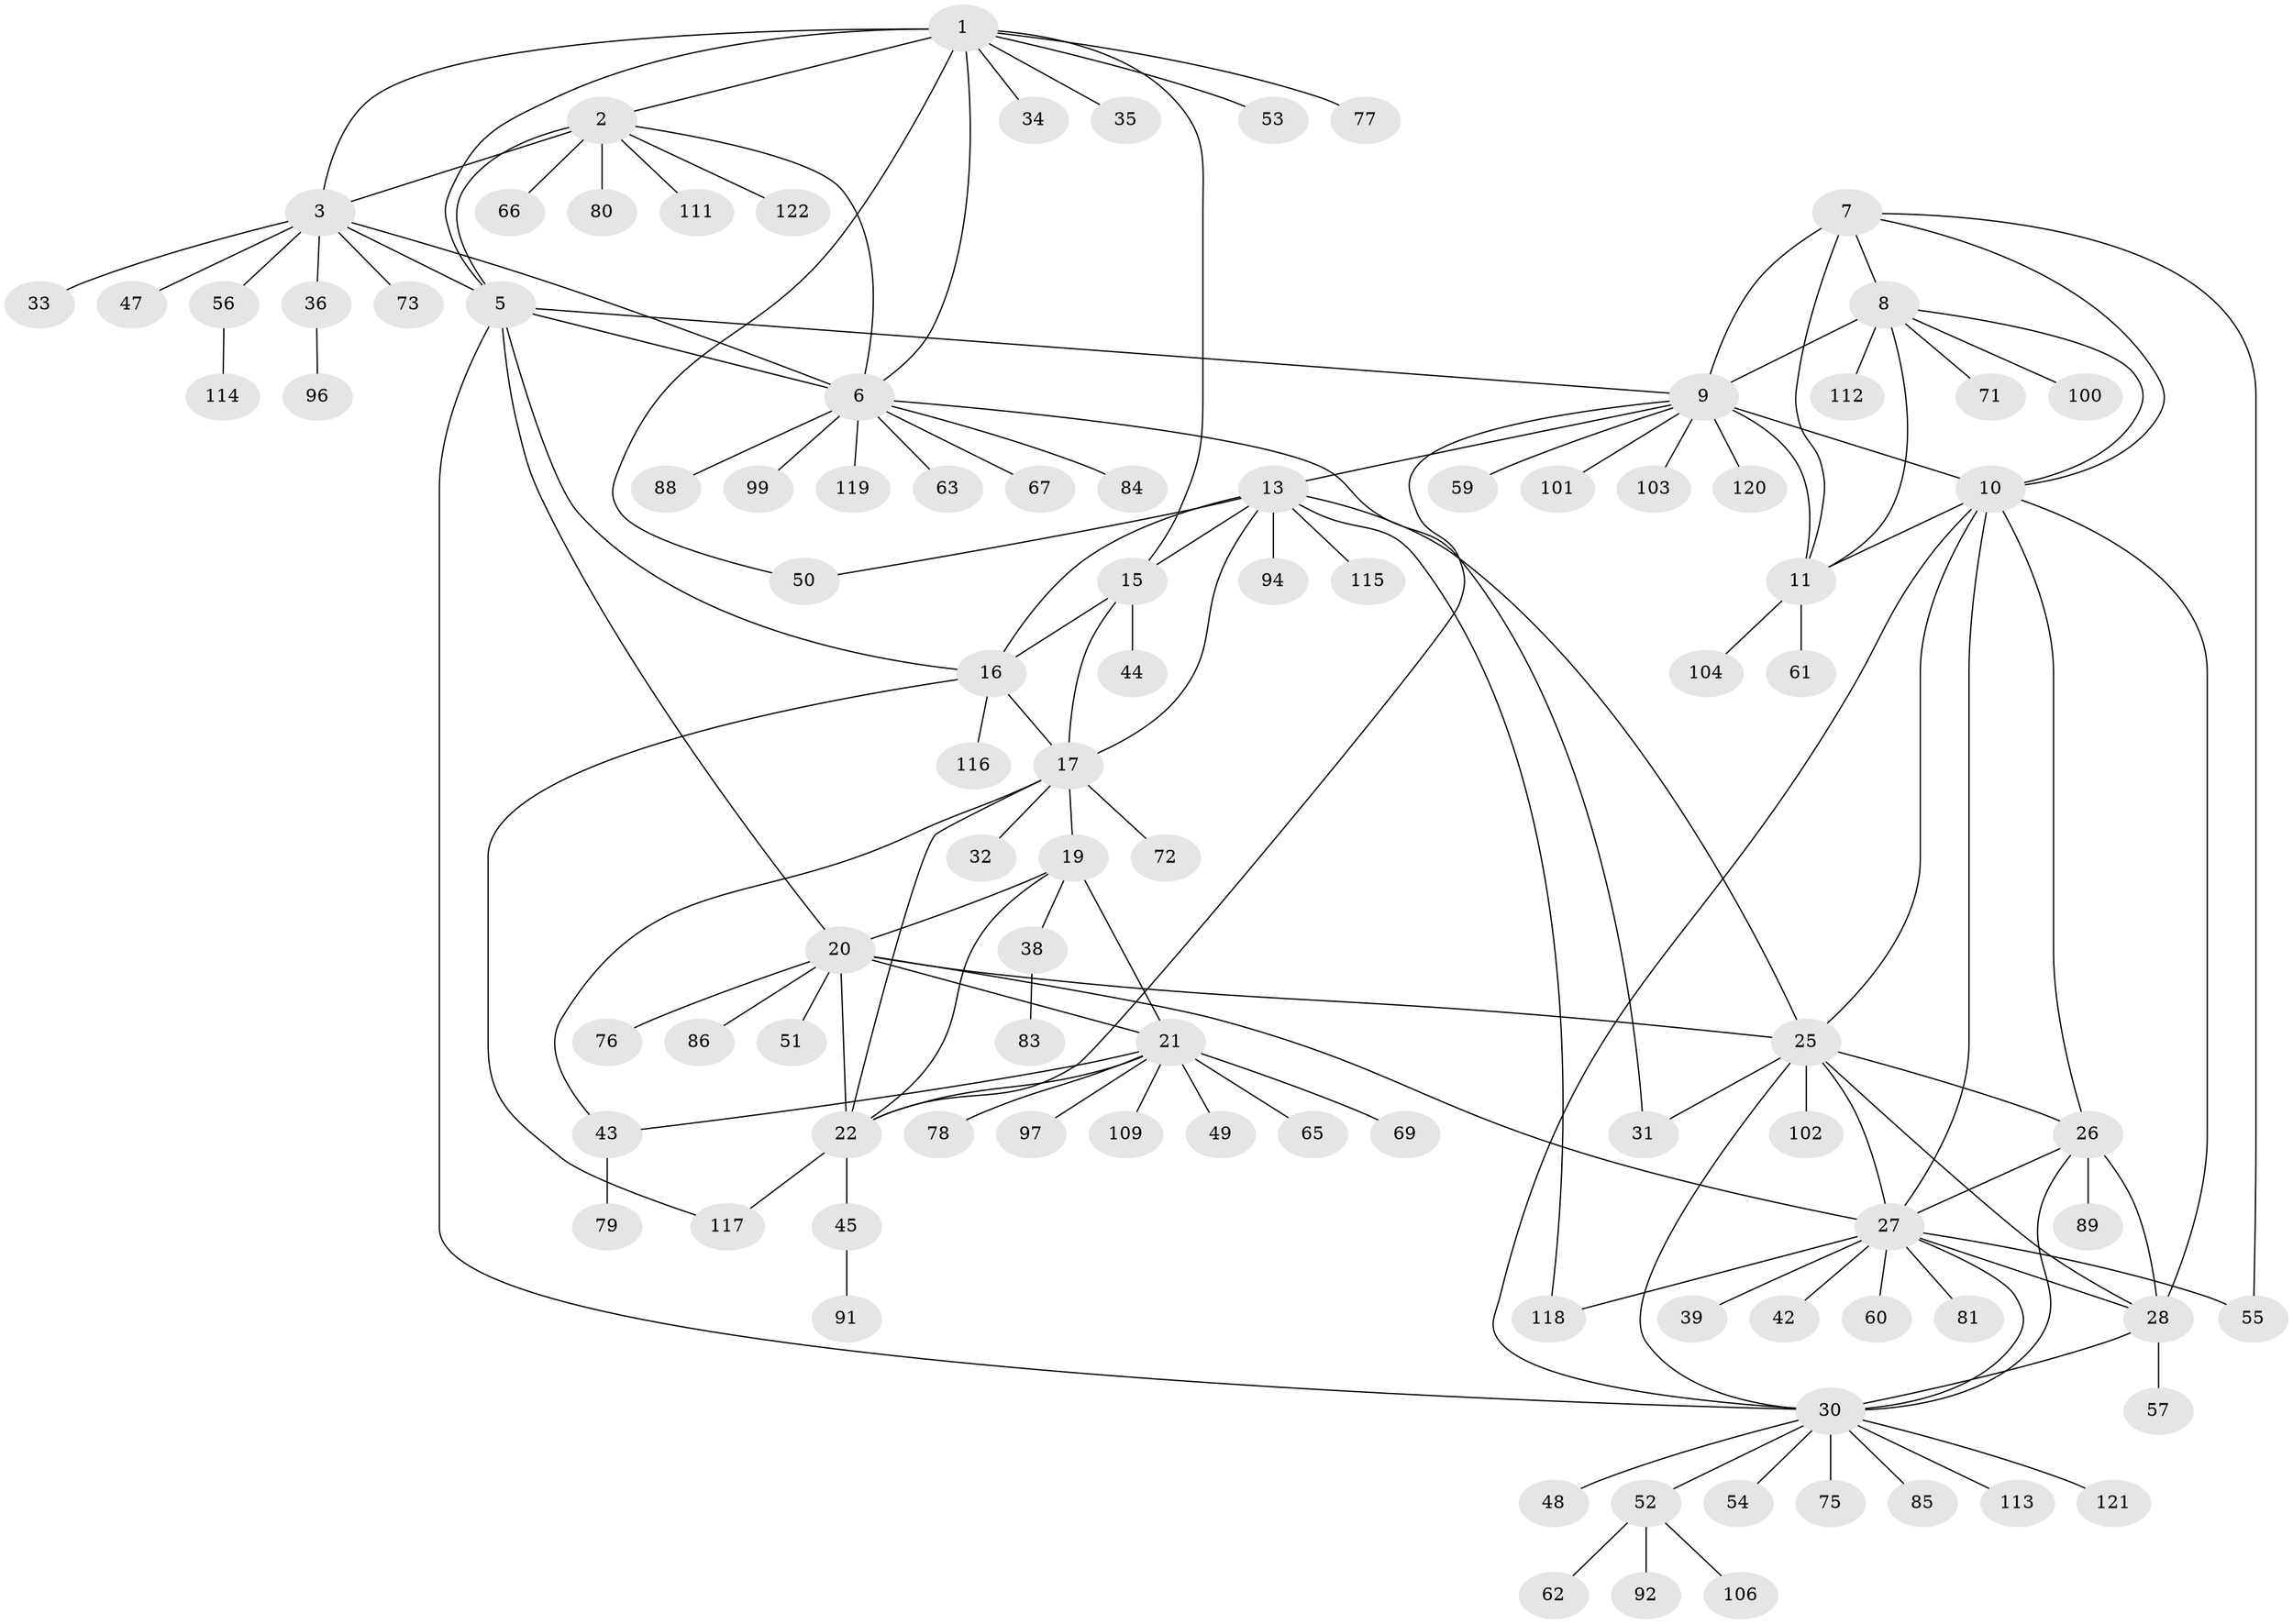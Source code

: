 // original degree distribution, {12: 0.01639344262295082, 10: 0.02459016393442623, 5: 0.01639344262295082, 9: 0.040983606557377046, 13: 0.01639344262295082, 7: 0.06557377049180328, 6: 0.02459016393442623, 8: 0.03278688524590164, 14: 0.00819672131147541, 2: 0.11475409836065574, 1: 0.5983606557377049, 3: 0.03278688524590164, 4: 0.00819672131147541}
// Generated by graph-tools (version 1.1) at 2025/11/02/27/25 16:11:33]
// undirected, 96 vertices, 138 edges
graph export_dot {
graph [start="1"]
  node [color=gray90,style=filled];
  1 [super="+98"];
  2 [super="+90"];
  3 [super="+4"];
  5;
  6 [super="+74"];
  7 [super="+95"];
  8 [super="+82"];
  9 [super="+12"];
  10 [super="+29"];
  11 [super="+68"];
  13 [super="+14"];
  15 [super="+93"];
  16 [super="+107"];
  17 [super="+18"];
  19 [super="+24"];
  20 [super="+37"];
  21 [super="+23"];
  22 [super="+87"];
  25 [super="+41"];
  26 [super="+105"];
  27 [super="+40"];
  28 [super="+58"];
  30 [super="+46"];
  31 [super="+108"];
  32;
  33;
  34;
  35;
  36;
  38;
  39 [super="+70"];
  42;
  43;
  44;
  45;
  47;
  48;
  49 [super="+110"];
  50;
  51;
  52;
  53;
  54;
  55;
  56;
  57;
  59;
  60 [super="+64"];
  61;
  62;
  63;
  65;
  66;
  67;
  69;
  71;
  72;
  73;
  75;
  76;
  77;
  78;
  79;
  80;
  81;
  83;
  84;
  85;
  86;
  88;
  89;
  91;
  92;
  94;
  96;
  97;
  99;
  100;
  101;
  102;
  103;
  104;
  106;
  109;
  111;
  112;
  113;
  114;
  115;
  116;
  117;
  118;
  119;
  120;
  121;
  122;
  1 -- 2;
  1 -- 3 [weight=2];
  1 -- 5;
  1 -- 6;
  1 -- 15;
  1 -- 34;
  1 -- 35;
  1 -- 50;
  1 -- 53;
  1 -- 77;
  2 -- 3 [weight=2];
  2 -- 5;
  2 -- 6;
  2 -- 66;
  2 -- 80;
  2 -- 111;
  2 -- 122;
  3 -- 5 [weight=2];
  3 -- 6 [weight=2];
  3 -- 33;
  3 -- 36;
  3 -- 73;
  3 -- 47;
  3 -- 56;
  5 -- 6;
  5 -- 9;
  5 -- 20;
  5 -- 30;
  5 -- 16;
  6 -- 31;
  6 -- 63;
  6 -- 67;
  6 -- 84;
  6 -- 88;
  6 -- 99;
  6 -- 119;
  7 -- 8;
  7 -- 9 [weight=2];
  7 -- 10;
  7 -- 11;
  7 -- 55;
  8 -- 9 [weight=2];
  8 -- 10;
  8 -- 11;
  8 -- 71;
  8 -- 100;
  8 -- 112;
  9 -- 10 [weight=2];
  9 -- 11 [weight=2];
  9 -- 101;
  9 -- 103;
  9 -- 22;
  9 -- 120;
  9 -- 59;
  9 -- 13;
  10 -- 11;
  10 -- 26;
  10 -- 25;
  10 -- 27;
  10 -- 28;
  10 -- 30;
  11 -- 61;
  11 -- 104;
  13 -- 15 [weight=2];
  13 -- 16 [weight=2];
  13 -- 17 [weight=4];
  13 -- 94;
  13 -- 115;
  13 -- 50;
  13 -- 118;
  13 -- 25;
  15 -- 16;
  15 -- 17 [weight=2];
  15 -- 44;
  16 -- 17 [weight=2];
  16 -- 117;
  16 -- 116;
  17 -- 19;
  17 -- 32;
  17 -- 43;
  17 -- 72;
  17 -- 22;
  19 -- 20 [weight=2];
  19 -- 21 [weight=4];
  19 -- 22 [weight=2];
  19 -- 38;
  20 -- 21 [weight=2];
  20 -- 22;
  20 -- 27;
  20 -- 51;
  20 -- 76;
  20 -- 86;
  20 -- 25;
  21 -- 22 [weight=2];
  21 -- 43;
  21 -- 49;
  21 -- 97;
  21 -- 65;
  21 -- 69;
  21 -- 109;
  21 -- 78;
  22 -- 45;
  22 -- 117;
  25 -- 26;
  25 -- 27;
  25 -- 28;
  25 -- 30;
  25 -- 102;
  25 -- 31;
  26 -- 27;
  26 -- 28;
  26 -- 30;
  26 -- 89;
  27 -- 28;
  27 -- 30;
  27 -- 39;
  27 -- 42;
  27 -- 55;
  27 -- 60;
  27 -- 81;
  27 -- 118;
  28 -- 30;
  28 -- 57;
  30 -- 48;
  30 -- 52;
  30 -- 54;
  30 -- 75;
  30 -- 85;
  30 -- 113;
  30 -- 121;
  36 -- 96;
  38 -- 83;
  43 -- 79;
  45 -- 91;
  52 -- 62;
  52 -- 92;
  52 -- 106;
  56 -- 114;
}
